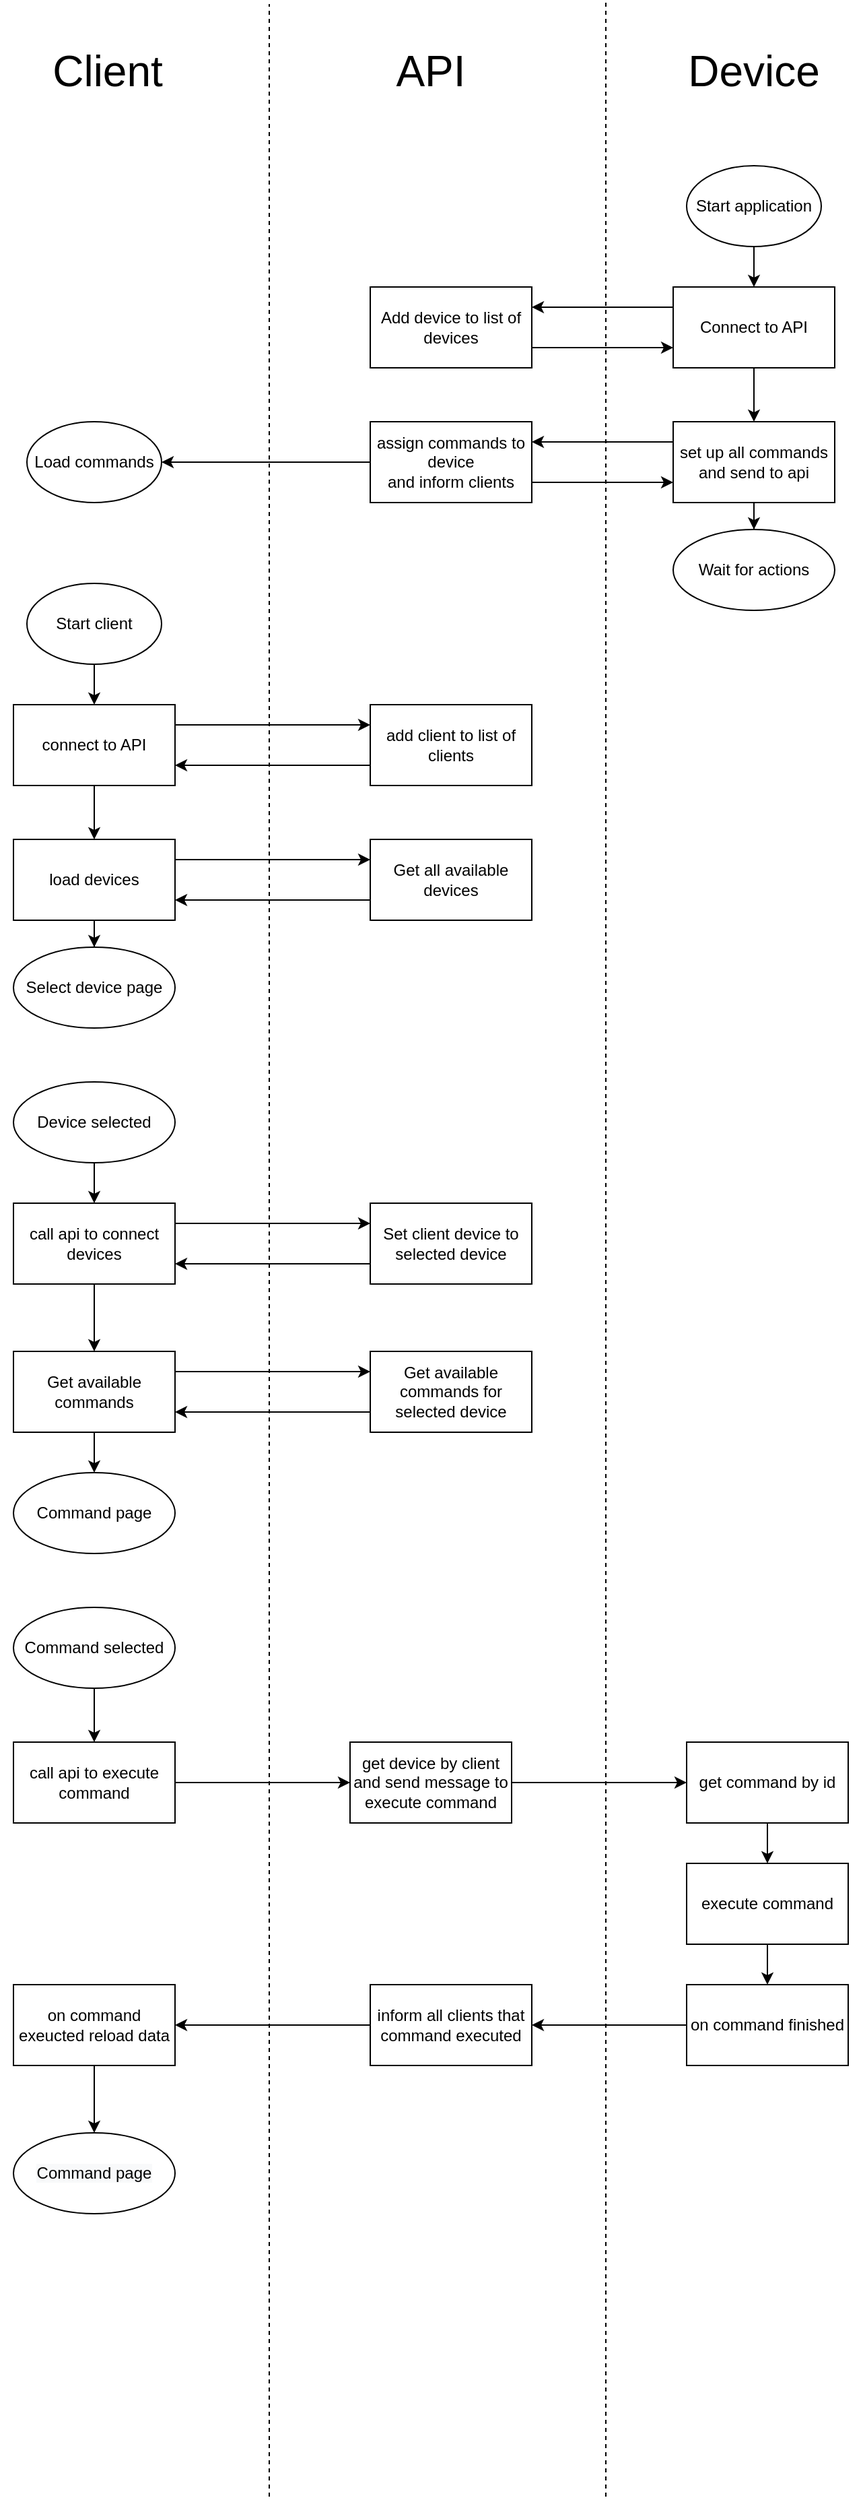 <mxfile version="13.9.9" type="device"><diagram id="M-Fwy8vuKYkQZ2AbZPvt" name="Page-1"><mxGraphModel dx="2942" dy="1182" grid="1" gridSize="10" guides="1" tooltips="1" connect="1" arrows="1" fold="1" page="1" pageScale="1" pageWidth="850" pageHeight="1100" math="0" shadow="0"><root><mxCell id="0"/><mxCell id="1" parent="0"/><mxCell id="_TOS-SYKtdW4IBcAe1AU-1" value="&lt;font style=&quot;font-size: 32px&quot;&gt;Client&lt;/font&gt;" style="text;html=1;strokeColor=none;fillColor=none;align=center;verticalAlign=middle;whiteSpace=wrap;rounded=0;" parent="1" vertex="1"><mxGeometry x="90" y="60" width="160" height="60" as="geometry"/></mxCell><mxCell id="_TOS-SYKtdW4IBcAe1AU-2" value="&lt;font style=&quot;font-size: 32px&quot;&gt;API&lt;/font&gt;" style="text;html=1;strokeColor=none;fillColor=none;align=center;verticalAlign=middle;whiteSpace=wrap;rounded=0;" parent="1" vertex="1"><mxGeometry x="330" y="60" width="160" height="60" as="geometry"/></mxCell><mxCell id="_TOS-SYKtdW4IBcAe1AU-3" value="&lt;font style=&quot;font-size: 32px&quot;&gt;Device&lt;br&gt;&lt;/font&gt;" style="text;html=1;strokeColor=none;fillColor=none;align=center;verticalAlign=middle;whiteSpace=wrap;rounded=0;" parent="1" vertex="1"><mxGeometry x="570" y="60" width="160" height="60" as="geometry"/></mxCell><mxCell id="_TOS-SYKtdW4IBcAe1AU-4" value="" style="endArrow=none;dashed=1;html=1;endSize=6;targetPerimeterSpacing=0;" parent="1" edge="1"><mxGeometry width="50" height="50" relative="1" as="geometry"><mxPoint x="290" y="1890" as="sourcePoint"/><mxPoint x="290" y="40" as="targetPoint"/></mxGeometry></mxCell><mxCell id="_TOS-SYKtdW4IBcAe1AU-5" value="" style="endArrow=none;dashed=1;html=1;" parent="1" edge="1"><mxGeometry width="50" height="50" relative="1" as="geometry"><mxPoint x="540" y="1890" as="sourcePoint"/><mxPoint x="540" y="38" as="targetPoint"/></mxGeometry></mxCell><mxCell id="_TOS-SYKtdW4IBcAe1AU-9" value="" style="edgeStyle=orthogonalEdgeStyle;rounded=0;orthogonalLoop=1;jettySize=auto;html=1;" parent="1" source="_TOS-SYKtdW4IBcAe1AU-6" target="_TOS-SYKtdW4IBcAe1AU-8" edge="1"><mxGeometry relative="1" as="geometry"/></mxCell><mxCell id="_TOS-SYKtdW4IBcAe1AU-6" value="Start application" style="ellipse;whiteSpace=wrap;html=1;" parent="1" vertex="1"><mxGeometry x="600" y="160" width="100" height="60" as="geometry"/></mxCell><mxCell id="_TOS-SYKtdW4IBcAe1AU-13" style="edgeStyle=orthogonalEdgeStyle;rounded=0;orthogonalLoop=1;jettySize=auto;html=1;exitX=0;exitY=0.25;exitDx=0;exitDy=0;entryX=1;entryY=0.25;entryDx=0;entryDy=0;" parent="1" source="_TOS-SYKtdW4IBcAe1AU-8" target="_TOS-SYKtdW4IBcAe1AU-10" edge="1"><mxGeometry relative="1" as="geometry"/></mxCell><mxCell id="_TOS-SYKtdW4IBcAe1AU-16" value="" style="edgeStyle=orthogonalEdgeStyle;rounded=0;orthogonalLoop=1;jettySize=auto;html=1;" parent="1" source="_TOS-SYKtdW4IBcAe1AU-8" target="_TOS-SYKtdW4IBcAe1AU-15" edge="1"><mxGeometry relative="1" as="geometry"/></mxCell><mxCell id="_TOS-SYKtdW4IBcAe1AU-8" value="Connect to API" style="whiteSpace=wrap;html=1;" parent="1" vertex="1"><mxGeometry x="590" y="250" width="120" height="60" as="geometry"/></mxCell><mxCell id="_TOS-SYKtdW4IBcAe1AU-14" style="edgeStyle=orthogonalEdgeStyle;rounded=0;orthogonalLoop=1;jettySize=auto;html=1;exitX=1;exitY=0.75;exitDx=0;exitDy=0;entryX=0;entryY=0.75;entryDx=0;entryDy=0;" parent="1" source="_TOS-SYKtdW4IBcAe1AU-10" target="_TOS-SYKtdW4IBcAe1AU-8" edge="1"><mxGeometry relative="1" as="geometry"/></mxCell><mxCell id="_TOS-SYKtdW4IBcAe1AU-10" value="Add device to list of devices" style="whiteSpace=wrap;html=1;" parent="1" vertex="1"><mxGeometry x="365" y="250" width="120" height="60" as="geometry"/></mxCell><mxCell id="_TOS-SYKtdW4IBcAe1AU-19" style="edgeStyle=orthogonalEdgeStyle;rounded=0;orthogonalLoop=1;jettySize=auto;html=1;exitX=0;exitY=0.25;exitDx=0;exitDy=0;entryX=1;entryY=0.25;entryDx=0;entryDy=0;" parent="1" source="_TOS-SYKtdW4IBcAe1AU-15" target="_TOS-SYKtdW4IBcAe1AU-17" edge="1"><mxGeometry relative="1" as="geometry"/></mxCell><mxCell id="_TOS-SYKtdW4IBcAe1AU-41" value="" style="edgeStyle=orthogonalEdgeStyle;rounded=0;orthogonalLoop=1;jettySize=auto;html=1;" parent="1" source="_TOS-SYKtdW4IBcAe1AU-15" target="_TOS-SYKtdW4IBcAe1AU-40" edge="1"><mxGeometry relative="1" as="geometry"/></mxCell><mxCell id="_TOS-SYKtdW4IBcAe1AU-15" value="set up all commands&lt;br&gt;and send to api" style="whiteSpace=wrap;html=1;" parent="1" vertex="1"><mxGeometry x="590" y="350" width="120" height="60" as="geometry"/></mxCell><mxCell id="_TOS-SYKtdW4IBcAe1AU-20" style="edgeStyle=orthogonalEdgeStyle;rounded=0;orthogonalLoop=1;jettySize=auto;html=1;exitX=1;exitY=0.75;exitDx=0;exitDy=0;entryX=0;entryY=0.75;entryDx=0;entryDy=0;" parent="1" source="_TOS-SYKtdW4IBcAe1AU-17" target="_TOS-SYKtdW4IBcAe1AU-15" edge="1"><mxGeometry relative="1" as="geometry"/></mxCell><mxCell id="_TOS-SYKtdW4IBcAe1AU-24" value="" style="edgeStyle=orthogonalEdgeStyle;rounded=0;orthogonalLoop=1;jettySize=auto;html=1;" parent="1" source="_TOS-SYKtdW4IBcAe1AU-17" target="_TOS-SYKtdW4IBcAe1AU-23" edge="1"><mxGeometry relative="1" as="geometry"/></mxCell><mxCell id="_TOS-SYKtdW4IBcAe1AU-17" value="assign commands to device&lt;br&gt;and inform clients" style="whiteSpace=wrap;html=1;" parent="1" vertex="1"><mxGeometry x="365" y="350" width="120" height="60" as="geometry"/></mxCell><mxCell id="_TOS-SYKtdW4IBcAe1AU-23" value="Load commands" style="ellipse;whiteSpace=wrap;html=1;" parent="1" vertex="1"><mxGeometry x="110" y="350" width="100" height="60" as="geometry"/></mxCell><mxCell id="_TOS-SYKtdW4IBcAe1AU-27" value="" style="edgeStyle=orthogonalEdgeStyle;rounded=0;orthogonalLoop=1;jettySize=auto;html=1;" parent="1" source="_TOS-SYKtdW4IBcAe1AU-25" target="_TOS-SYKtdW4IBcAe1AU-26" edge="1"><mxGeometry relative="1" as="geometry"/></mxCell><mxCell id="_TOS-SYKtdW4IBcAe1AU-25" value="Start client" style="ellipse;whiteSpace=wrap;html=1;" parent="1" vertex="1"><mxGeometry x="110" y="470" width="100" height="60" as="geometry"/></mxCell><mxCell id="_TOS-SYKtdW4IBcAe1AU-30" style="edgeStyle=orthogonalEdgeStyle;rounded=0;orthogonalLoop=1;jettySize=auto;html=1;exitX=1;exitY=0.25;exitDx=0;exitDy=0;entryX=0;entryY=0.25;entryDx=0;entryDy=0;" parent="1" source="_TOS-SYKtdW4IBcAe1AU-26" target="_TOS-SYKtdW4IBcAe1AU-28" edge="1"><mxGeometry relative="1" as="geometry"/></mxCell><mxCell id="_TOS-SYKtdW4IBcAe1AU-33" value="" style="edgeStyle=orthogonalEdgeStyle;rounded=0;orthogonalLoop=1;jettySize=auto;html=1;" parent="1" source="_TOS-SYKtdW4IBcAe1AU-26" target="_TOS-SYKtdW4IBcAe1AU-32" edge="1"><mxGeometry relative="1" as="geometry"/></mxCell><mxCell id="_TOS-SYKtdW4IBcAe1AU-26" value="connect to API" style="whiteSpace=wrap;html=1;" parent="1" vertex="1"><mxGeometry x="100" y="560" width="120" height="60" as="geometry"/></mxCell><mxCell id="_TOS-SYKtdW4IBcAe1AU-31" style="edgeStyle=orthogonalEdgeStyle;rounded=0;orthogonalLoop=1;jettySize=auto;html=1;exitX=0;exitY=0.75;exitDx=0;exitDy=0;entryX=1;entryY=0.75;entryDx=0;entryDy=0;" parent="1" source="_TOS-SYKtdW4IBcAe1AU-28" target="_TOS-SYKtdW4IBcAe1AU-26" edge="1"><mxGeometry relative="1" as="geometry"/></mxCell><mxCell id="_TOS-SYKtdW4IBcAe1AU-28" value="add client to list of clients" style="whiteSpace=wrap;html=1;" parent="1" vertex="1"><mxGeometry x="365" y="560" width="120" height="60" as="geometry"/></mxCell><mxCell id="_TOS-SYKtdW4IBcAe1AU-36" style="edgeStyle=orthogonalEdgeStyle;rounded=0;orthogonalLoop=1;jettySize=auto;html=1;exitX=1;exitY=0.25;exitDx=0;exitDy=0;entryX=0;entryY=0.25;entryDx=0;entryDy=0;" parent="1" source="_TOS-SYKtdW4IBcAe1AU-32" target="_TOS-SYKtdW4IBcAe1AU-34" edge="1"><mxGeometry relative="1" as="geometry"/></mxCell><mxCell id="_TOS-SYKtdW4IBcAe1AU-39" value="" style="edgeStyle=orthogonalEdgeStyle;rounded=0;orthogonalLoop=1;jettySize=auto;html=1;" parent="1" source="_TOS-SYKtdW4IBcAe1AU-32" target="_TOS-SYKtdW4IBcAe1AU-38" edge="1"><mxGeometry relative="1" as="geometry"/></mxCell><mxCell id="_TOS-SYKtdW4IBcAe1AU-32" value="load devices" style="whiteSpace=wrap;html=1;" parent="1" vertex="1"><mxGeometry x="100" y="660" width="120" height="60" as="geometry"/></mxCell><mxCell id="_TOS-SYKtdW4IBcAe1AU-37" style="edgeStyle=orthogonalEdgeStyle;rounded=0;orthogonalLoop=1;jettySize=auto;html=1;exitX=0;exitY=0.75;exitDx=0;exitDy=0;entryX=1;entryY=0.75;entryDx=0;entryDy=0;" parent="1" source="_TOS-SYKtdW4IBcAe1AU-34" target="_TOS-SYKtdW4IBcAe1AU-32" edge="1"><mxGeometry relative="1" as="geometry"/></mxCell><mxCell id="_TOS-SYKtdW4IBcAe1AU-34" value="Get all available devices" style="whiteSpace=wrap;html=1;" parent="1" vertex="1"><mxGeometry x="365" y="660" width="120" height="60" as="geometry"/></mxCell><mxCell id="_TOS-SYKtdW4IBcAe1AU-38" value="Select device page" style="ellipse;whiteSpace=wrap;html=1;" parent="1" vertex="1"><mxGeometry x="100" y="740" width="120" height="60" as="geometry"/></mxCell><mxCell id="_TOS-SYKtdW4IBcAe1AU-40" value="Wait for actions" style="ellipse;whiteSpace=wrap;html=1;" parent="1" vertex="1"><mxGeometry x="590" y="430" width="120" height="60" as="geometry"/></mxCell><mxCell id="_TOS-SYKtdW4IBcAe1AU-44" value="" style="edgeStyle=orthogonalEdgeStyle;rounded=0;orthogonalLoop=1;jettySize=auto;html=1;endSize=6;targetPerimeterSpacing=0;" parent="1" source="_TOS-SYKtdW4IBcAe1AU-42" target="_TOS-SYKtdW4IBcAe1AU-43" edge="1"><mxGeometry relative="1" as="geometry"/></mxCell><mxCell id="_TOS-SYKtdW4IBcAe1AU-42" value="Device selected" style="ellipse;whiteSpace=wrap;html=1;" parent="1" vertex="1"><mxGeometry x="100" y="840" width="120" height="60" as="geometry"/></mxCell><mxCell id="_TOS-SYKtdW4IBcAe1AU-47" style="edgeStyle=orthogonalEdgeStyle;rounded=0;orthogonalLoop=1;jettySize=auto;html=1;exitX=1;exitY=0.25;exitDx=0;exitDy=0;entryX=0;entryY=0.25;entryDx=0;entryDy=0;endSize=6;targetPerimeterSpacing=0;" parent="1" source="_TOS-SYKtdW4IBcAe1AU-43" target="_TOS-SYKtdW4IBcAe1AU-45" edge="1"><mxGeometry relative="1" as="geometry"/></mxCell><mxCell id="_TOS-SYKtdW4IBcAe1AU-50" value="" style="edgeStyle=orthogonalEdgeStyle;rounded=0;orthogonalLoop=1;jettySize=auto;html=1;endSize=6;targetPerimeterSpacing=0;" parent="1" source="_TOS-SYKtdW4IBcAe1AU-43" target="_TOS-SYKtdW4IBcAe1AU-49" edge="1"><mxGeometry relative="1" as="geometry"/></mxCell><mxCell id="_TOS-SYKtdW4IBcAe1AU-43" value="call api to connect devices" style="whiteSpace=wrap;html=1;" parent="1" vertex="1"><mxGeometry x="100" y="930" width="120" height="60" as="geometry"/></mxCell><mxCell id="_TOS-SYKtdW4IBcAe1AU-48" style="edgeStyle=orthogonalEdgeStyle;rounded=0;orthogonalLoop=1;jettySize=auto;html=1;exitX=0;exitY=0.75;exitDx=0;exitDy=0;entryX=1;entryY=0.75;entryDx=0;entryDy=0;endSize=6;targetPerimeterSpacing=0;" parent="1" source="_TOS-SYKtdW4IBcAe1AU-45" target="_TOS-SYKtdW4IBcAe1AU-43" edge="1"><mxGeometry relative="1" as="geometry"/></mxCell><mxCell id="_TOS-SYKtdW4IBcAe1AU-45" value="Set client device to selected device" style="whiteSpace=wrap;html=1;" parent="1" vertex="1"><mxGeometry x="365" y="930" width="120" height="60" as="geometry"/></mxCell><mxCell id="_TOS-SYKtdW4IBcAe1AU-53" style="edgeStyle=orthogonalEdgeStyle;rounded=0;orthogonalLoop=1;jettySize=auto;html=1;exitX=1;exitY=0.25;exitDx=0;exitDy=0;entryX=0;entryY=0.25;entryDx=0;entryDy=0;endSize=6;targetPerimeterSpacing=0;" parent="1" source="_TOS-SYKtdW4IBcAe1AU-49" target="_TOS-SYKtdW4IBcAe1AU-51" edge="1"><mxGeometry relative="1" as="geometry"/></mxCell><mxCell id="_TOS-SYKtdW4IBcAe1AU-56" value="" style="edgeStyle=orthogonalEdgeStyle;rounded=0;orthogonalLoop=1;jettySize=auto;html=1;endSize=6;targetPerimeterSpacing=0;" parent="1" source="_TOS-SYKtdW4IBcAe1AU-49" target="_TOS-SYKtdW4IBcAe1AU-55" edge="1"><mxGeometry relative="1" as="geometry"/></mxCell><mxCell id="_TOS-SYKtdW4IBcAe1AU-49" value="Get available commands" style="whiteSpace=wrap;html=1;" parent="1" vertex="1"><mxGeometry x="100" y="1040" width="120" height="60" as="geometry"/></mxCell><mxCell id="_TOS-SYKtdW4IBcAe1AU-54" style="edgeStyle=orthogonalEdgeStyle;rounded=0;orthogonalLoop=1;jettySize=auto;html=1;exitX=0;exitY=0.75;exitDx=0;exitDy=0;entryX=1;entryY=0.75;entryDx=0;entryDy=0;endSize=6;targetPerimeterSpacing=0;" parent="1" source="_TOS-SYKtdW4IBcAe1AU-51" target="_TOS-SYKtdW4IBcAe1AU-49" edge="1"><mxGeometry relative="1" as="geometry"/></mxCell><mxCell id="_TOS-SYKtdW4IBcAe1AU-51" value="Get available commands for selected device" style="whiteSpace=wrap;html=1;" parent="1" vertex="1"><mxGeometry x="365" y="1040" width="120" height="60" as="geometry"/></mxCell><mxCell id="_TOS-SYKtdW4IBcAe1AU-55" value="Command page" style="ellipse;whiteSpace=wrap;html=1;" parent="1" vertex="1"><mxGeometry x="100" y="1130" width="120" height="60" as="geometry"/></mxCell><mxCell id="_TOS-SYKtdW4IBcAe1AU-61" value="" style="edgeStyle=orthogonalEdgeStyle;rounded=0;orthogonalLoop=1;jettySize=auto;html=1;endSize=6;targetPerimeterSpacing=0;" parent="1" source="_TOS-SYKtdW4IBcAe1AU-57" target="_TOS-SYKtdW4IBcAe1AU-60" edge="1"><mxGeometry relative="1" as="geometry"/></mxCell><mxCell id="_TOS-SYKtdW4IBcAe1AU-57" value="Command selected" style="ellipse;whiteSpace=wrap;html=1;" parent="1" vertex="1"><mxGeometry x="100" y="1230" width="120" height="60" as="geometry"/></mxCell><mxCell id="_TOS-SYKtdW4IBcAe1AU-63" value="" style="edgeStyle=orthogonalEdgeStyle;rounded=0;orthogonalLoop=1;jettySize=auto;html=1;endSize=6;targetPerimeterSpacing=0;" parent="1" source="_TOS-SYKtdW4IBcAe1AU-60" target="_TOS-SYKtdW4IBcAe1AU-62" edge="1"><mxGeometry relative="1" as="geometry"/></mxCell><mxCell id="_TOS-SYKtdW4IBcAe1AU-60" value="call api to execute command" style="whiteSpace=wrap;html=1;" parent="1" vertex="1"><mxGeometry x="100" y="1330" width="120" height="60" as="geometry"/></mxCell><mxCell id="_TOS-SYKtdW4IBcAe1AU-65" value="" style="edgeStyle=orthogonalEdgeStyle;rounded=0;orthogonalLoop=1;jettySize=auto;html=1;endSize=6;targetPerimeterSpacing=0;" parent="1" source="_TOS-SYKtdW4IBcAe1AU-62" target="_TOS-SYKtdW4IBcAe1AU-64" edge="1"><mxGeometry relative="1" as="geometry"/></mxCell><mxCell id="_TOS-SYKtdW4IBcAe1AU-62" value="get device by client&lt;br&gt;and send message to execute command" style="whiteSpace=wrap;html=1;" parent="1" vertex="1"><mxGeometry x="350" y="1330" width="120" height="60" as="geometry"/></mxCell><mxCell id="_TOS-SYKtdW4IBcAe1AU-67" value="" style="edgeStyle=orthogonalEdgeStyle;rounded=0;orthogonalLoop=1;jettySize=auto;html=1;endSize=6;targetPerimeterSpacing=0;" parent="1" source="_TOS-SYKtdW4IBcAe1AU-64" target="_TOS-SYKtdW4IBcAe1AU-66" edge="1"><mxGeometry relative="1" as="geometry"/></mxCell><mxCell id="_TOS-SYKtdW4IBcAe1AU-64" value="get command by id" style="whiteSpace=wrap;html=1;" parent="1" vertex="1"><mxGeometry x="600" y="1330" width="120" height="60" as="geometry"/></mxCell><mxCell id="_TOS-SYKtdW4IBcAe1AU-69" value="" style="edgeStyle=orthogonalEdgeStyle;rounded=0;orthogonalLoop=1;jettySize=auto;html=1;endSize=6;targetPerimeterSpacing=0;" parent="1" source="_TOS-SYKtdW4IBcAe1AU-66" target="_TOS-SYKtdW4IBcAe1AU-68" edge="1"><mxGeometry relative="1" as="geometry"/></mxCell><mxCell id="_TOS-SYKtdW4IBcAe1AU-66" value="execute command" style="whiteSpace=wrap;html=1;" parent="1" vertex="1"><mxGeometry x="600" y="1420" width="120" height="60" as="geometry"/></mxCell><mxCell id="_TOS-SYKtdW4IBcAe1AU-71" value="" style="edgeStyle=orthogonalEdgeStyle;rounded=0;orthogonalLoop=1;jettySize=auto;html=1;endSize=6;targetPerimeterSpacing=0;" parent="1" source="_TOS-SYKtdW4IBcAe1AU-68" target="_TOS-SYKtdW4IBcAe1AU-70" edge="1"><mxGeometry relative="1" as="geometry"/></mxCell><mxCell id="_TOS-SYKtdW4IBcAe1AU-68" value="on command finished" style="whiteSpace=wrap;html=1;" parent="1" vertex="1"><mxGeometry x="600" y="1510" width="120" height="60" as="geometry"/></mxCell><mxCell id="_TOS-SYKtdW4IBcAe1AU-73" value="" style="edgeStyle=orthogonalEdgeStyle;rounded=0;orthogonalLoop=1;jettySize=auto;html=1;endSize=6;targetPerimeterSpacing=0;" parent="1" source="_TOS-SYKtdW4IBcAe1AU-70" target="_TOS-SYKtdW4IBcAe1AU-72" edge="1"><mxGeometry relative="1" as="geometry"/></mxCell><mxCell id="_TOS-SYKtdW4IBcAe1AU-70" value="inform all clients that command executed" style="whiteSpace=wrap;html=1;" parent="1" vertex="1"><mxGeometry x="365" y="1510" width="120" height="60" as="geometry"/></mxCell><mxCell id="_TOS-SYKtdW4IBcAe1AU-75" value="" style="edgeStyle=orthogonalEdgeStyle;rounded=0;orthogonalLoop=1;jettySize=auto;html=1;endSize=6;targetPerimeterSpacing=0;" parent="1" source="_TOS-SYKtdW4IBcAe1AU-72" target="_TOS-SYKtdW4IBcAe1AU-74" edge="1"><mxGeometry relative="1" as="geometry"/></mxCell><mxCell id="_TOS-SYKtdW4IBcAe1AU-72" value="on command exeucted reload data" style="whiteSpace=wrap;html=1;" parent="1" vertex="1"><mxGeometry x="100" y="1510" width="120" height="60" as="geometry"/></mxCell><mxCell id="_TOS-SYKtdW4IBcAe1AU-74" value="&#10;&#10;&lt;span style=&quot;color: rgb(0, 0, 0); font-family: helvetica; font-size: 12px; font-style: normal; font-weight: 400; letter-spacing: normal; text-align: center; text-indent: 0px; text-transform: none; word-spacing: 0px; background-color: rgb(248, 249, 250); display: inline; float: none;&quot;&gt;Command page&lt;/span&gt;&#10;&#10;" style="ellipse;whiteSpace=wrap;html=1;" parent="1" vertex="1"><mxGeometry x="100" y="1620" width="120" height="60" as="geometry"/></mxCell></root></mxGraphModel></diagram></mxfile>